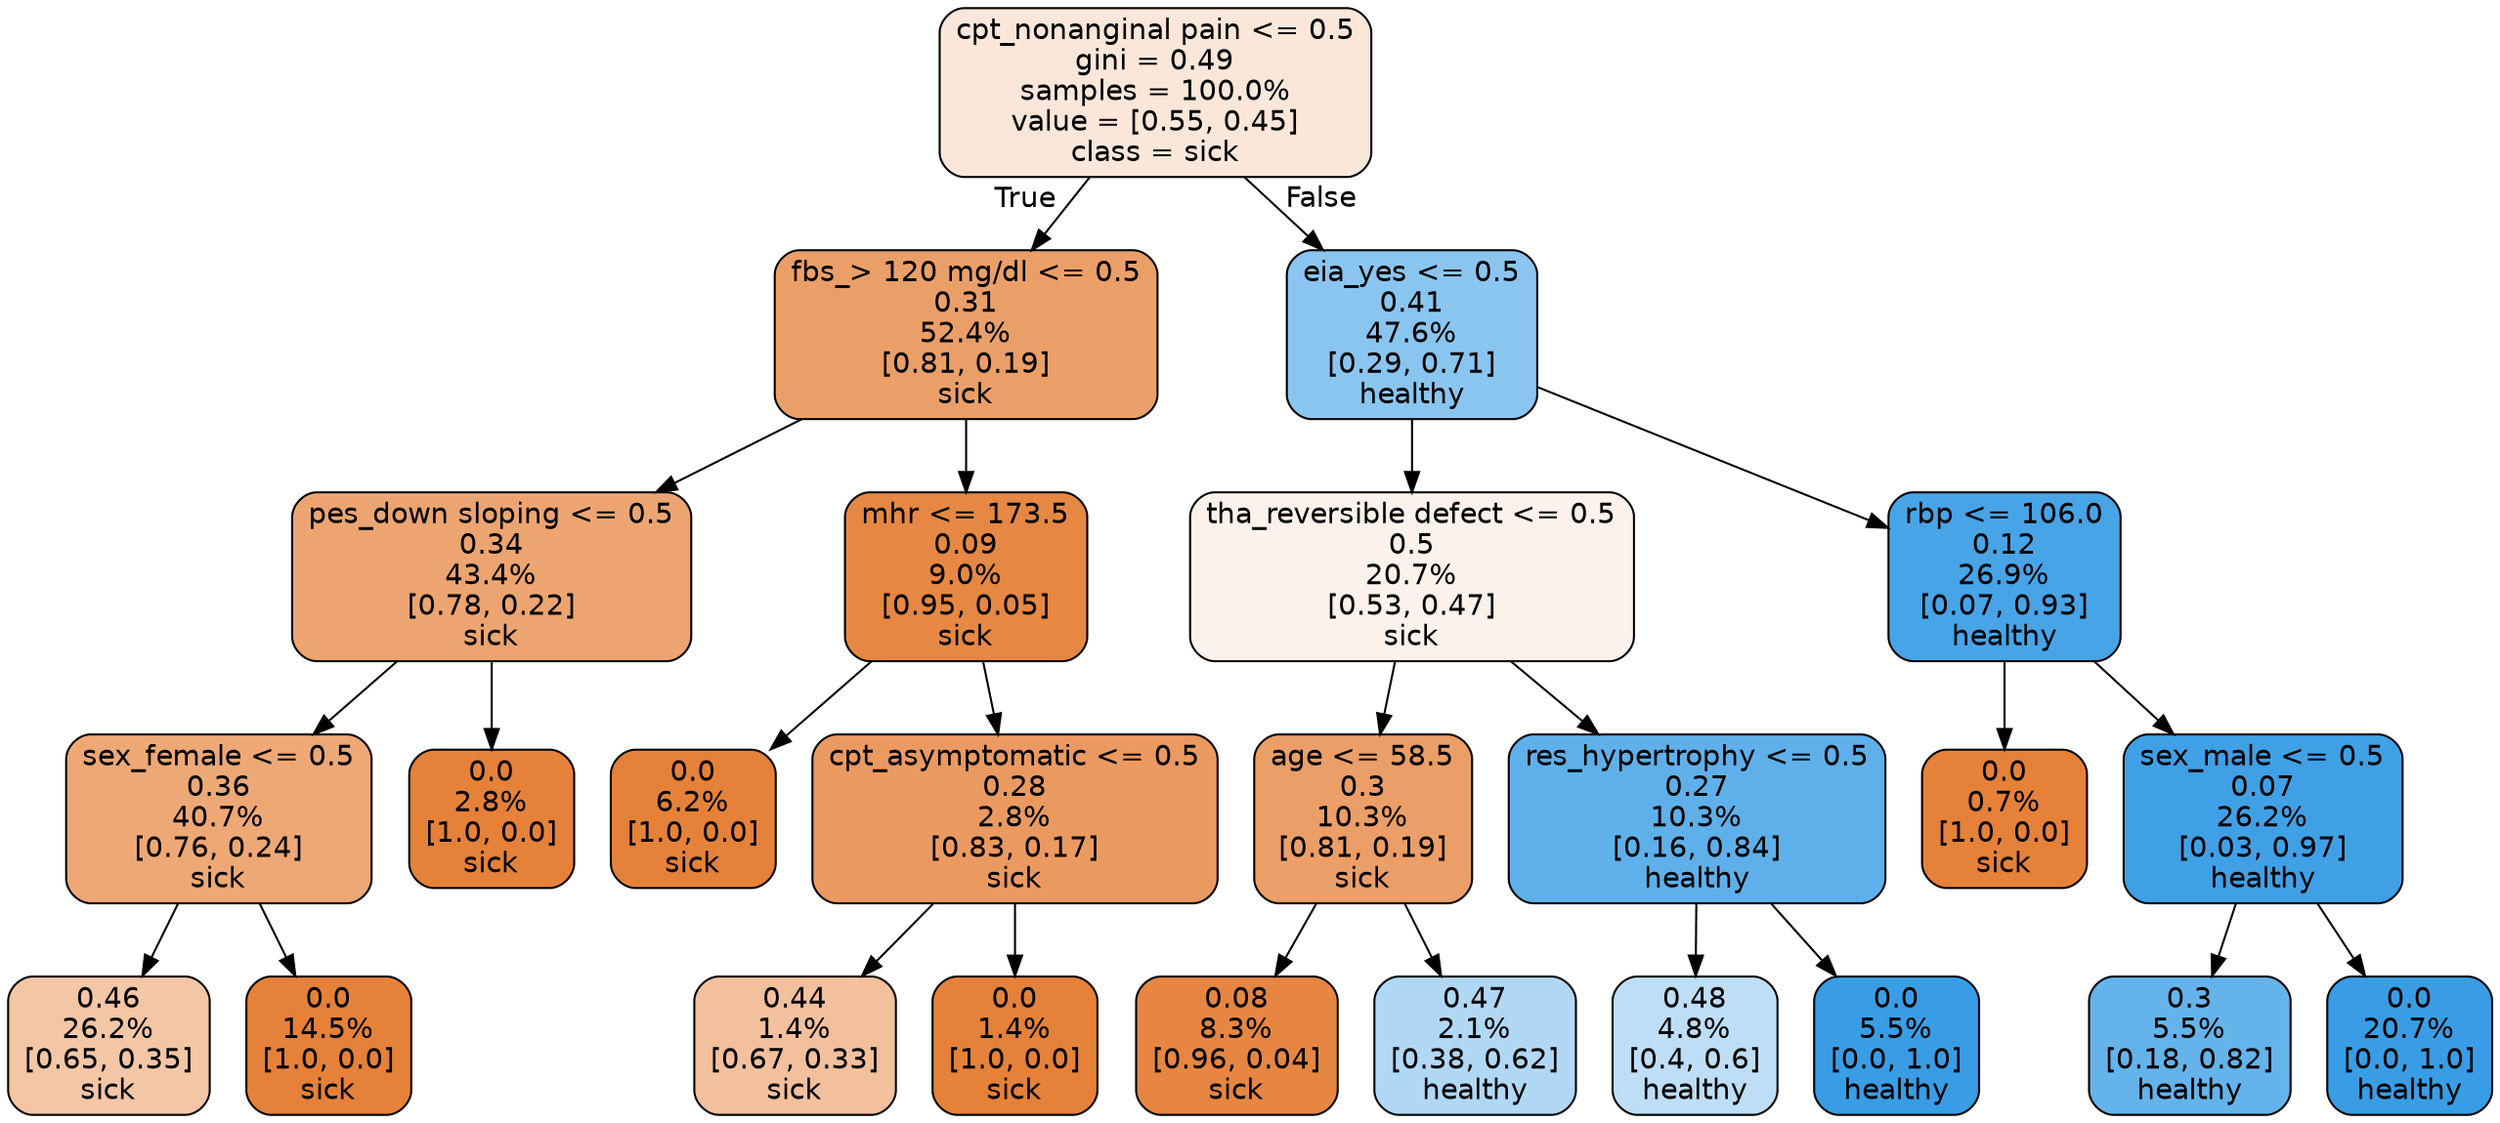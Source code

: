 digraph Tree {
node [shape=box, style="filled, rounded", color="black", fontname="helvetica"] ;
edge [fontname="helvetica"] ;
0 [label="cpt_nonanginal pain <= 0.5\ngini = 0.49\nsamples = 100.0%\nvalue = [0.55, 0.45]\nclass = sick", fillcolor="#fae7d9"] ;
1 [label="fbs_> 120 mg/dl <= 0.5\n0.31\n52.4%\n[0.81, 0.19]\nsick", fillcolor="#eb9f68"] ;
0 -> 1 [labeldistance=2.5, labelangle=45, headlabel="True"] ;
2 [label="pes_down sloping <= 0.5\n0.34\n43.4%\n[0.78, 0.22]\nsick", fillcolor="#eca571"] ;
1 -> 2 ;
3 [label="sex_female <= 0.5\n0.36\n40.7%\n[0.76, 0.24]\nsick", fillcolor="#eda876"] ;
2 -> 3 ;
4 [label="0.46\n26.2%\n[0.65, 0.35]\nsick", fillcolor="#f3c6a6"] ;
3 -> 4 ;
5 [label="0.0\n14.5%\n[1.0, 0.0]\nsick", fillcolor="#e58139"] ;
3 -> 5 ;
6 [label="0.0\n2.8%\n[1.0, 0.0]\nsick", fillcolor="#e58139"] ;
2 -> 6 ;
7 [label="mhr <= 173.5\n0.09\n9.0%\n[0.95, 0.05]\nsick", fillcolor="#e68843"] ;
1 -> 7 ;
8 [label="0.0\n6.2%\n[1.0, 0.0]\nsick", fillcolor="#e58139"] ;
7 -> 8 ;
9 [label="cpt_asymptomatic <= 0.5\n0.28\n2.8%\n[0.83, 0.17]\nsick", fillcolor="#ea9a61"] ;
7 -> 9 ;
10 [label="0.44\n1.4%\n[0.67, 0.33]\nsick", fillcolor="#f2c09c"] ;
9 -> 10 ;
11 [label="0.0\n1.4%\n[1.0, 0.0]\nsick", fillcolor="#e58139"] ;
9 -> 11 ;
12 [label="eia_yes <= 0.5\n0.41\n47.6%\n[0.29, 0.71]\nhealthy", fillcolor="#8ac5f0"] ;
0 -> 12 [labeldistance=2.5, labelangle=-45, headlabel="False"] ;
13 [label="tha_reversible defect <= 0.5\n0.5\n20.7%\n[0.53, 0.47]\nsick", fillcolor="#fcf2eb"] ;
12 -> 13 ;
14 [label="age <= 58.5\n0.3\n10.3%\n[0.81, 0.19]\nsick", fillcolor="#eb9e67"] ;
13 -> 14 ;
15 [label="0.08\n8.3%\n[0.96, 0.04]\nsick", fillcolor="#e68642"] ;
14 -> 15 ;
16 [label="0.47\n2.1%\n[0.38, 0.62]\nhealthy", fillcolor="#b0d8f5"] ;
14 -> 16 ;
17 [label="res_hypertrophy <= 0.5\n0.27\n10.3%\n[0.16, 0.84]\nhealthy", fillcolor="#5fb0ea"] ;
13 -> 17 ;
18 [label="0.48\n4.8%\n[0.4, 0.6]\nhealthy", fillcolor="#bddef6"] ;
17 -> 18 ;
19 [label="0.0\n5.5%\n[0.0, 1.0]\nhealthy", fillcolor="#399de5"] ;
17 -> 19 ;
20 [label="rbp <= 106.0\n0.12\n26.9%\n[0.07, 0.93]\nhealthy", fillcolor="#47a4e7"] ;
12 -> 20 ;
21 [label="0.0\n0.7%\n[1.0, 0.0]\nsick", fillcolor="#e58139"] ;
20 -> 21 ;
22 [label="sex_male <= 0.5\n0.07\n26.2%\n[0.03, 0.97]\nhealthy", fillcolor="#40a0e6"] ;
20 -> 22 ;
23 [label="0.3\n5.5%\n[0.18, 0.82]\nhealthy", fillcolor="#65b3eb"] ;
22 -> 23 ;
24 [label="0.0\n20.7%\n[0.0, 1.0]\nhealthy", fillcolor="#399de5"] ;
22 -> 24 ;
}